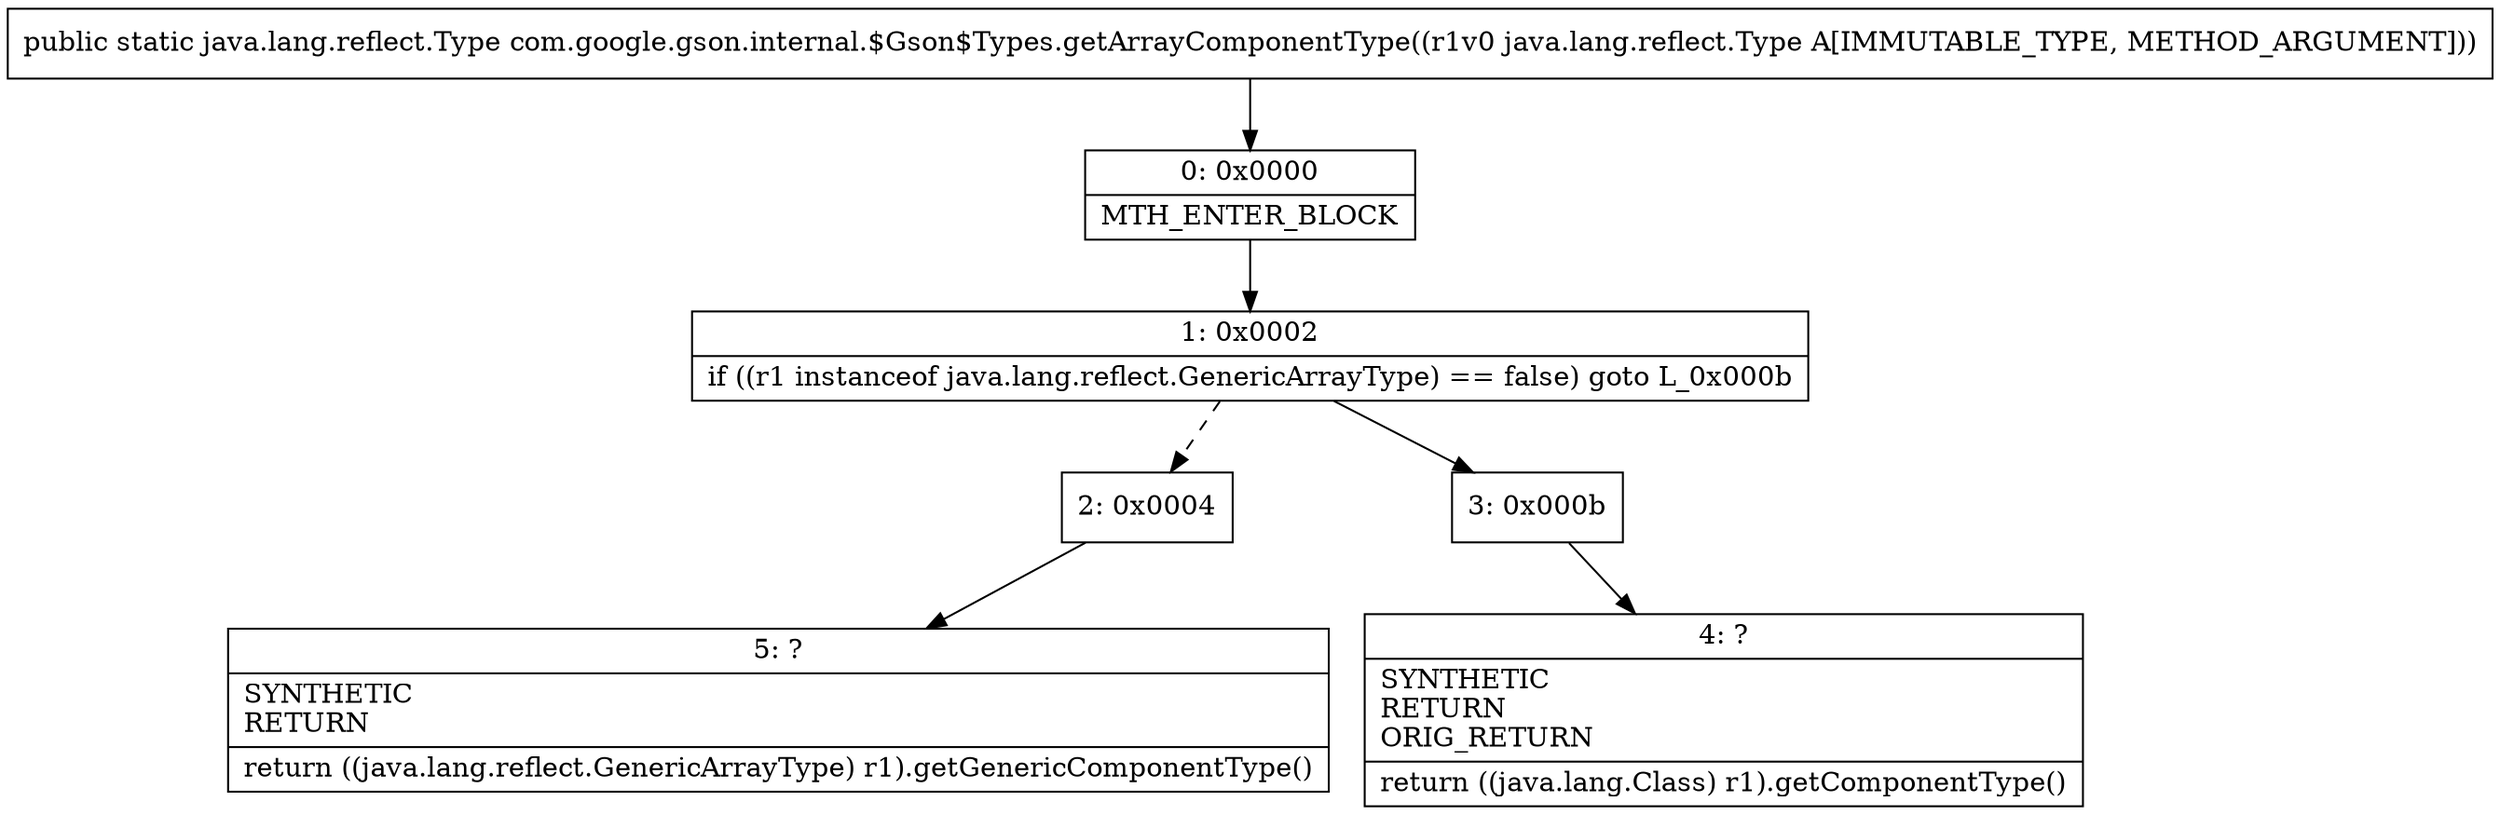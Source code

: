 digraph "CFG forcom.google.gson.internal.$Gson$Types.getArrayComponentType(Ljava\/lang\/reflect\/Type;)Ljava\/lang\/reflect\/Type;" {
Node_0 [shape=record,label="{0\:\ 0x0000|MTH_ENTER_BLOCK\l}"];
Node_1 [shape=record,label="{1\:\ 0x0002|if ((r1 instanceof java.lang.reflect.GenericArrayType) == false) goto L_0x000b\l}"];
Node_2 [shape=record,label="{2\:\ 0x0004}"];
Node_3 [shape=record,label="{3\:\ 0x000b}"];
Node_4 [shape=record,label="{4\:\ ?|SYNTHETIC\lRETURN\lORIG_RETURN\l|return ((java.lang.Class) r1).getComponentType()\l}"];
Node_5 [shape=record,label="{5\:\ ?|SYNTHETIC\lRETURN\l|return ((java.lang.reflect.GenericArrayType) r1).getGenericComponentType()\l}"];
MethodNode[shape=record,label="{public static java.lang.reflect.Type com.google.gson.internal.$Gson$Types.getArrayComponentType((r1v0 java.lang.reflect.Type A[IMMUTABLE_TYPE, METHOD_ARGUMENT])) }"];
MethodNode -> Node_0;
Node_0 -> Node_1;
Node_1 -> Node_2[style=dashed];
Node_1 -> Node_3;
Node_2 -> Node_5;
Node_3 -> Node_4;
}

